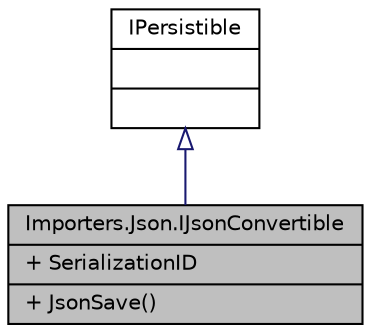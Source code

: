 digraph "Importers.Json.IJsonConvertible"
{
 // INTERACTIVE_SVG=YES
 // LATEX_PDF_SIZE
  edge [fontname="Helvetica",fontsize="10",labelfontname="Helvetica",labelfontsize="10"];
  node [fontname="Helvetica",fontsize="10",shape=record];
  Node1 [label="{Importers.Json.IJsonConvertible\n|+ SerializationID\l|+ JsonSave()\l}",height=0.2,width=0.4,color="black", fillcolor="grey75", style="filled", fontcolor="black",tooltip="Interfaz que permite a la librería de clases marcar las clases que se persisten en formato JSON...."];
  Node2 -> Node1 [dir="back",color="midnightblue",fontsize="10",style="solid",arrowtail="onormal",fontname="Helvetica"];
  Node2 [label="{IPersistible\n||}",height=0.2,width=0.4,color="black", fillcolor="white", style="filled",URL="$interfaceImporters_1_1IPersistible.html",tooltip="Identifica las clases que se espera que la base de datos persista."];
}
